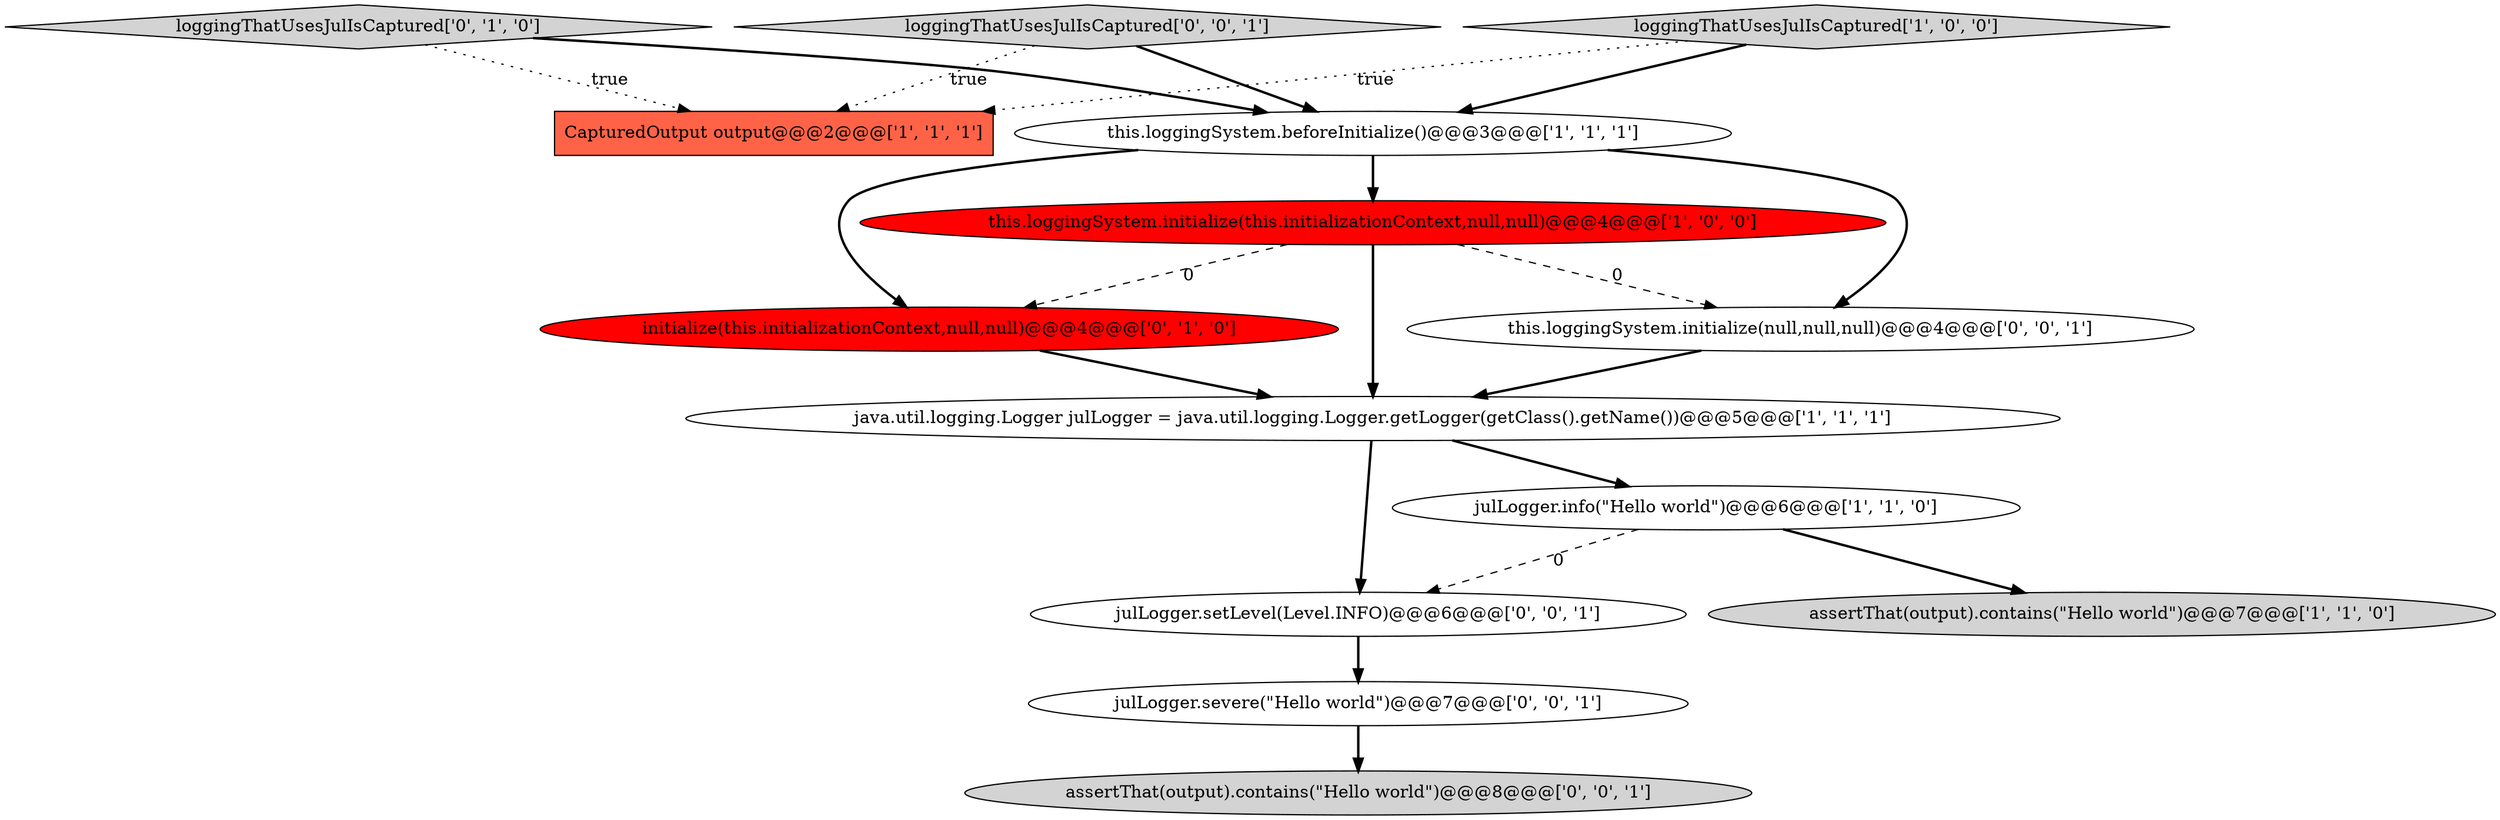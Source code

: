 digraph {
2 [style = filled, label = "this.loggingSystem.beforeInitialize()@@@3@@@['1', '1', '1']", fillcolor = white, shape = ellipse image = "AAA0AAABBB1BBB"];
0 [style = filled, label = "java.util.logging.Logger julLogger = java.util.logging.Logger.getLogger(getClass().getName())@@@5@@@['1', '1', '1']", fillcolor = white, shape = ellipse image = "AAA0AAABBB1BBB"];
7 [style = filled, label = "initialize(this.initializationContext,null,null)@@@4@@@['0', '1', '0']", fillcolor = red, shape = ellipse image = "AAA1AAABBB2BBB"];
8 [style = filled, label = "loggingThatUsesJulIsCaptured['0', '1', '0']", fillcolor = lightgray, shape = diamond image = "AAA0AAABBB2BBB"];
6 [style = filled, label = "loggingThatUsesJulIsCaptured['1', '0', '0']", fillcolor = lightgray, shape = diamond image = "AAA0AAABBB1BBB"];
13 [style = filled, label = "julLogger.setLevel(Level.INFO)@@@6@@@['0', '0', '1']", fillcolor = white, shape = ellipse image = "AAA0AAABBB3BBB"];
5 [style = filled, label = "assertThat(output).contains(\"Hello world\")@@@7@@@['1', '1', '0']", fillcolor = lightgray, shape = ellipse image = "AAA0AAABBB1BBB"];
9 [style = filled, label = "loggingThatUsesJulIsCaptured['0', '0', '1']", fillcolor = lightgray, shape = diamond image = "AAA0AAABBB3BBB"];
11 [style = filled, label = "julLogger.severe(\"Hello world\")@@@7@@@['0', '0', '1']", fillcolor = white, shape = ellipse image = "AAA0AAABBB3BBB"];
10 [style = filled, label = "this.loggingSystem.initialize(null,null,null)@@@4@@@['0', '0', '1']", fillcolor = white, shape = ellipse image = "AAA0AAABBB3BBB"];
4 [style = filled, label = "julLogger.info(\"Hello world\")@@@6@@@['1', '1', '0']", fillcolor = white, shape = ellipse image = "AAA0AAABBB1BBB"];
12 [style = filled, label = "assertThat(output).contains(\"Hello world\")@@@8@@@['0', '0', '1']", fillcolor = lightgray, shape = ellipse image = "AAA0AAABBB3BBB"];
1 [style = filled, label = "CapturedOutput output@@@2@@@['1', '1', '1']", fillcolor = tomato, shape = box image = "AAA0AAABBB1BBB"];
3 [style = filled, label = "this.loggingSystem.initialize(this.initializationContext,null,null)@@@4@@@['1', '0', '0']", fillcolor = red, shape = ellipse image = "AAA1AAABBB1BBB"];
8->1 [style = dotted, label="true"];
10->0 [style = bold, label=""];
7->0 [style = bold, label=""];
11->12 [style = bold, label=""];
3->10 [style = dashed, label="0"];
2->7 [style = bold, label=""];
0->13 [style = bold, label=""];
8->2 [style = bold, label=""];
4->13 [style = dashed, label="0"];
2->10 [style = bold, label=""];
0->4 [style = bold, label=""];
9->2 [style = bold, label=""];
4->5 [style = bold, label=""];
13->11 [style = bold, label=""];
3->7 [style = dashed, label="0"];
3->0 [style = bold, label=""];
2->3 [style = bold, label=""];
9->1 [style = dotted, label="true"];
6->2 [style = bold, label=""];
6->1 [style = dotted, label="true"];
}
